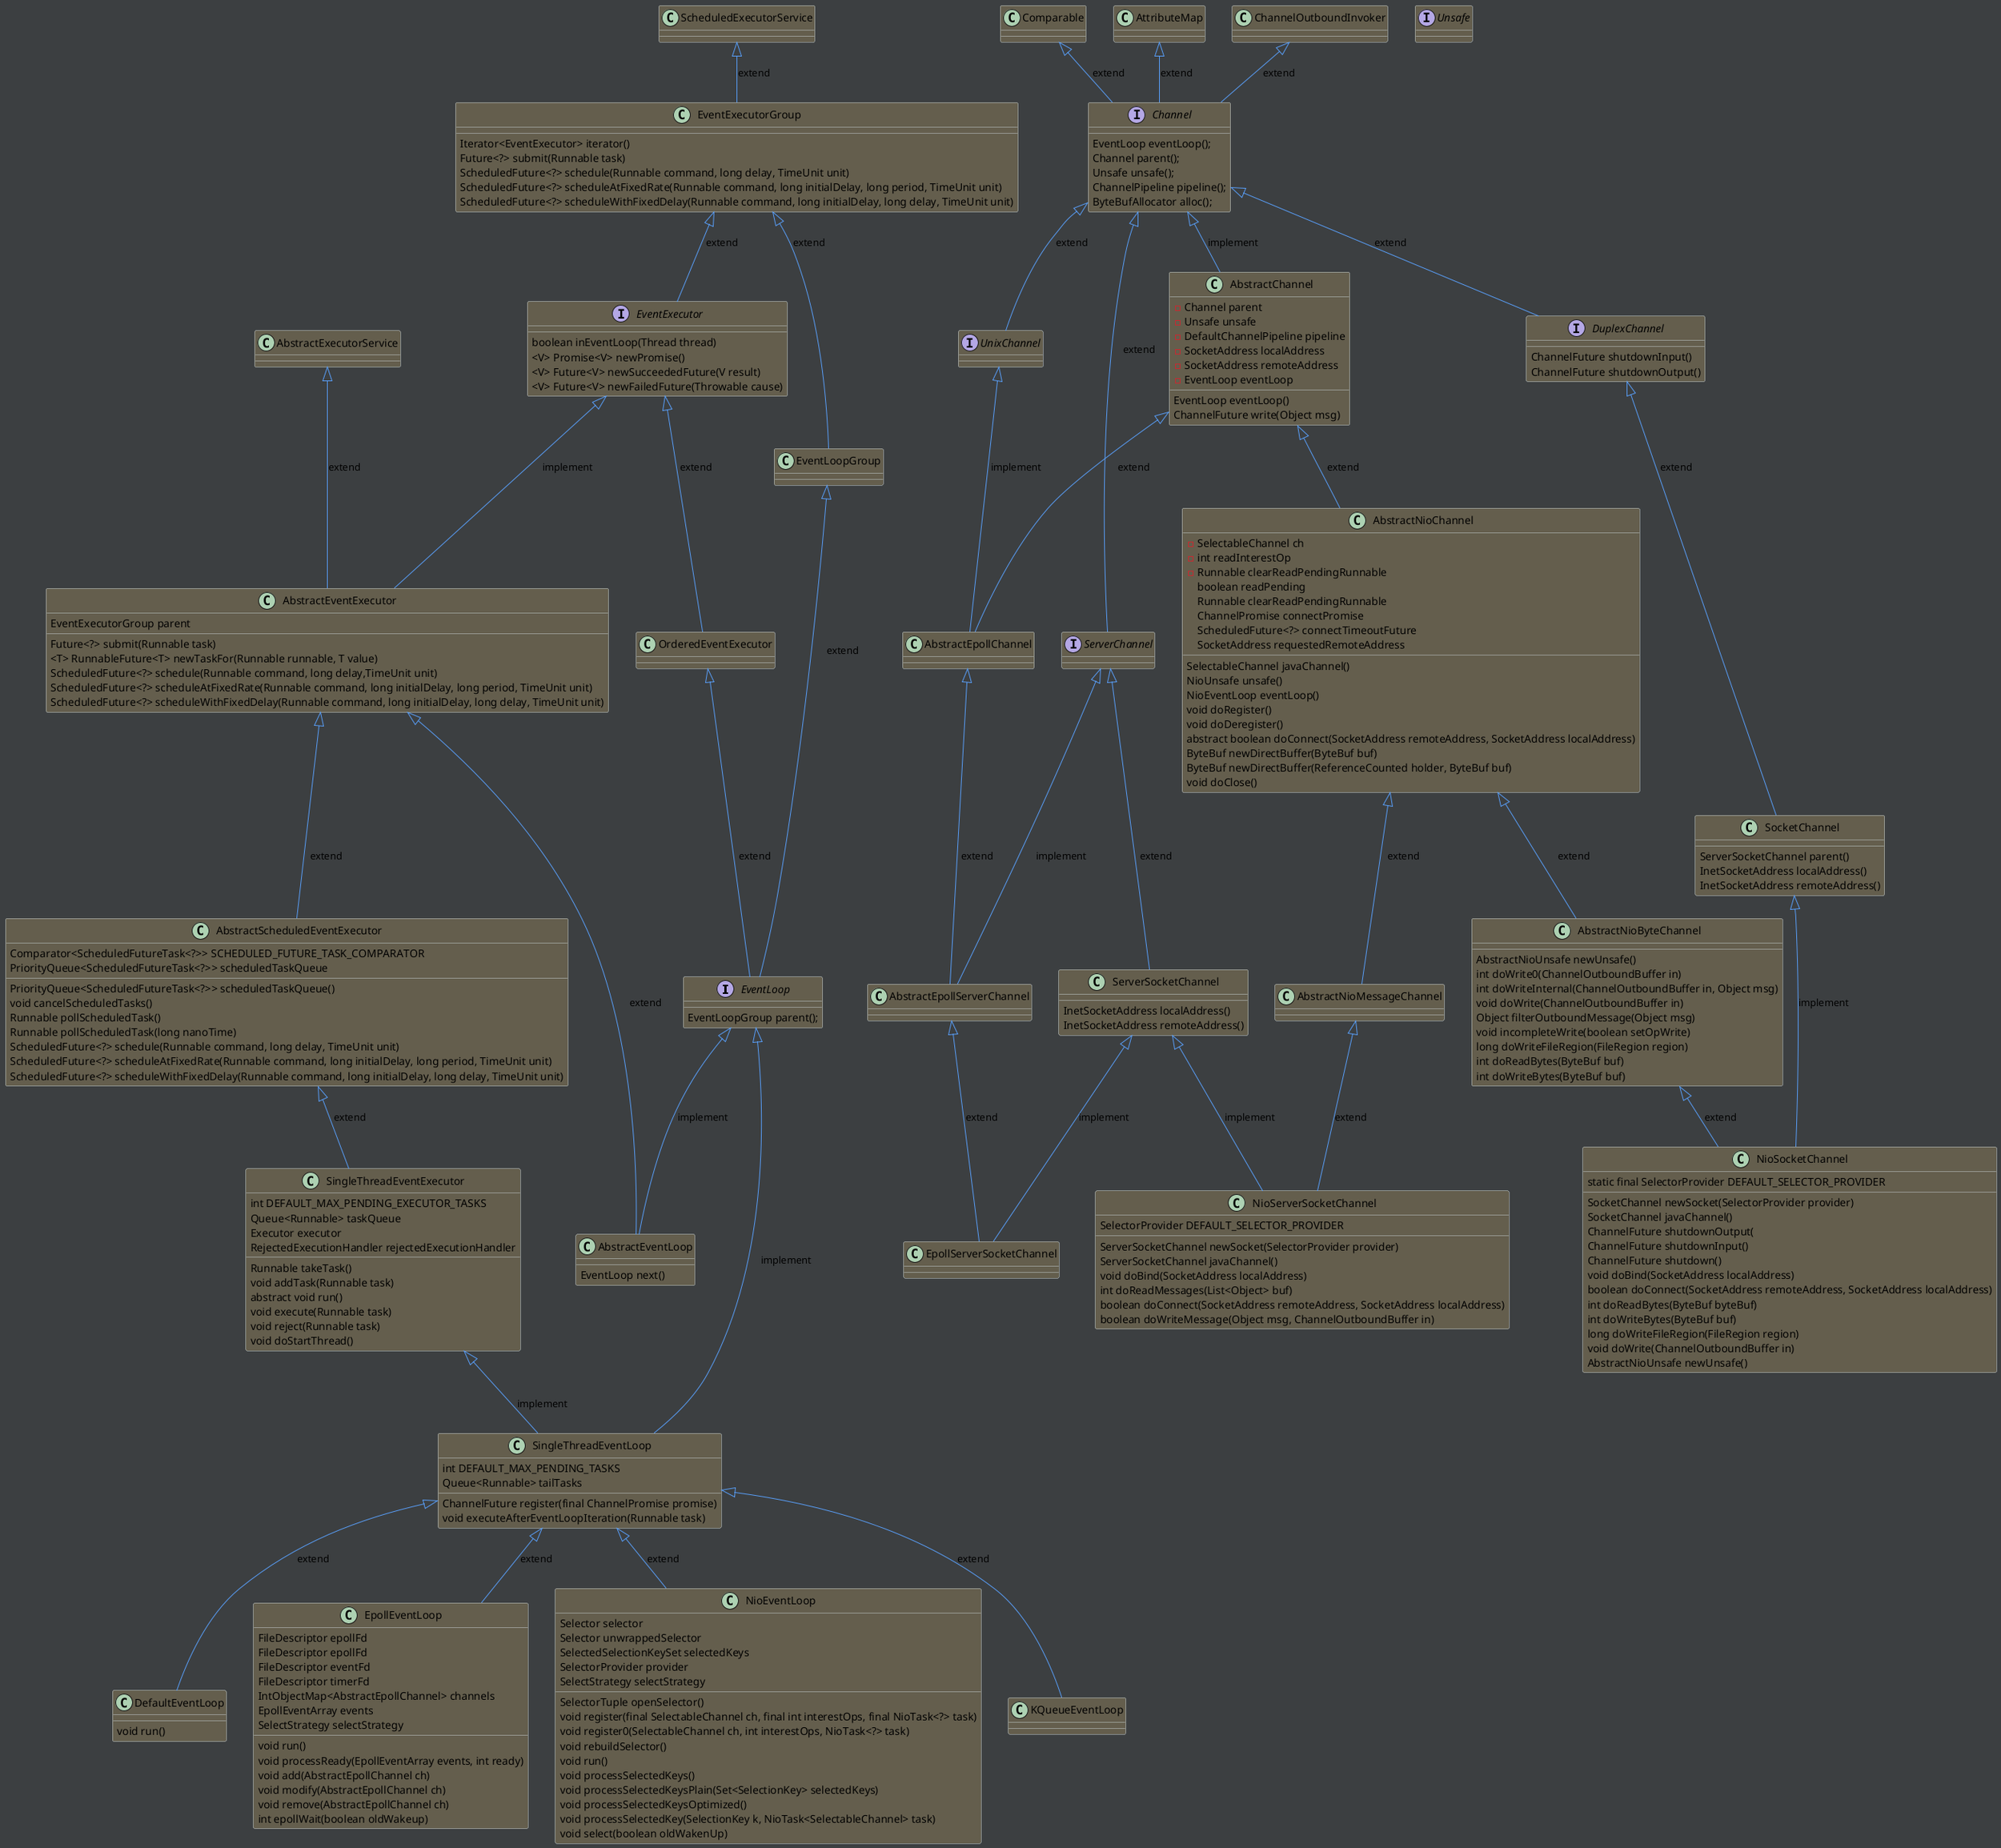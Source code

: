 @startuml


skinparam BackGroundColor #3c3f41

skinparam class {
    BorderColor #cbd5d6
    ArrowColor #589df6
    BackGroundColor #645e4d
}




interface EventLoop{
    EventLoopGroup parent();
}


class AbstractEventLoop{
    EventLoop next()
}


interface EventExecutor{
    boolean inEventLoop(Thread thread)
    <V> Promise<V> newPromise()
    <V> Future<V> newSucceededFuture(V result)
    <V> Future<V> newFailedFuture(Throwable cause)
}



interface Channel{
    EventLoop eventLoop();
    Channel parent();
    Unsafe unsafe();
    ChannelPipeline pipeline();
    ByteBufAllocator alloc();
}

interface Unsafe{

}


class AbstractChannel{
    - Channel parent
    - Unsafe unsafe
    - DefaultChannelPipeline pipeline
    - SocketAddress localAddress
    - SocketAddress remoteAddress
    - EventLoop eventLoop

    EventLoop eventLoop()
    ChannelFuture write(Object msg)


}

class AbstractNioChannel{
    - SelectableChannel ch
    - int readInterestOp
    - Runnable clearReadPendingRunnable
    boolean readPending
    Runnable clearReadPendingRunnable
    ChannelPromise connectPromise
    ScheduledFuture<?> connectTimeoutFuture
    SocketAddress requestedRemoteAddress


    SelectableChannel javaChannel()
    NioUnsafe unsafe()
    NioEventLoop eventLoop()
    void doRegister()
    void doDeregister()
    abstract boolean doConnect(SocketAddress remoteAddress, SocketAddress localAddress)
    ByteBuf newDirectBuffer(ByteBuf buf)
    ByteBuf newDirectBuffer(ReferenceCounted holder, ByteBuf buf)
    void doClose()
}


class AbstractNioByteChannel{
    AbstractNioUnsafe newUnsafe()
    int doWrite0(ChannelOutboundBuffer in)
    int doWriteInternal(ChannelOutboundBuffer in, Object msg)
    void doWrite(ChannelOutboundBuffer in)
    Object filterOutboundMessage(Object msg)
    void incompleteWrite(boolean setOpWrite)
    long doWriteFileRegion(FileRegion region)
    int doReadBytes(ByteBuf buf)
    int doWriteBytes(ByteBuf buf)

}

class NioSocketChannel{
    static final SelectorProvider DEFAULT_SELECTOR_PROVIDER

    SocketChannel newSocket(SelectorProvider provider)
    SocketChannel javaChannel()
    ChannelFuture shutdownOutput(
    ChannelFuture shutdownInput()
    ChannelFuture shutdown()
    void doBind(SocketAddress localAddress)
    boolean doConnect(SocketAddress remoteAddress, SocketAddress localAddress)
    int doReadBytes(ByteBuf byteBuf)
    int doWriteBytes(ByteBuf buf)
    long doWriteFileRegion(FileRegion region)
    void doWrite(ChannelOutboundBuffer in)
    AbstractNioUnsafe newUnsafe()

}

class SocketChannel{
     ServerSocketChannel parent()
     InetSocketAddress localAddress()
     InetSocketAddress remoteAddress()
}

class ServerSocketChannel{
    InetSocketAddress localAddress()
    InetSocketAddress remoteAddress()
}

class EpollServerSocketChannel{

}

interface DuplexChannel{
    ChannelFuture shutdownInput()
    ChannelFuture shutdownOutput()
}

class AbstractEpollServerChannel{

}

interface ServerChannel{

}

interface UnixChannel


class DefaultEventLoop{
    void run()
}


class SingleThreadEventLoop{
    int DEFAULT_MAX_PENDING_TASKS
    Queue<Runnable> tailTasks


    ChannelFuture register(final ChannelPromise promise)
    void executeAfterEventLoopIteration(Runnable task)

}

class SingleThreadEventExecutor{
    int DEFAULT_MAX_PENDING_EXECUTOR_TASKS
    Queue<Runnable> taskQueue
    Executor executor
    RejectedExecutionHandler rejectedExecutionHandler

    Runnable takeTask()
    void addTask(Runnable task)
    abstract void run()
    void execute(Runnable task)
    void reject(Runnable task)
    void doStartThread()
}


class EpollEventLoop{
FileDescriptor epollFd
    FileDescriptor epollFd
    FileDescriptor eventFd
    FileDescriptor timerFd
    IntObjectMap<AbstractEpollChannel> channels
    EpollEventArray events
    SelectStrategy selectStrategy

    void run()
    void processReady(EpollEventArray events, int ready)
    void add(AbstractEpollChannel ch)
    void modify(AbstractEpollChannel ch)
    void remove(AbstractEpollChannel ch)
    int epollWait(boolean oldWakeup)

}

class NioEventLoop{
    Selector selector
    Selector unwrappedSelector
    SelectedSelectionKeySet selectedKeys
    SelectorProvider provider
    SelectStrategy selectStrategy

    SelectorTuple openSelector()
    void register(final SelectableChannel ch, final int interestOps, final NioTask<?> task)
    void register0(SelectableChannel ch, int interestOps, NioTask<?> task)
    void rebuildSelector()
    void run()
    void processSelectedKeys()
    void processSelectedKeysPlain(Set<SelectionKey> selectedKeys)
    void processSelectedKeysOptimized()
    void processSelectedKey(SelectionKey k, NioTask<SelectableChannel> task)
    void select(boolean oldWakenUp)


}

class AbstractScheduledEventExecutor{
    Comparator<ScheduledFutureTask<?>> SCHEDULED_FUTURE_TASK_COMPARATOR
    PriorityQueue<ScheduledFutureTask<?>> scheduledTaskQueue

    PriorityQueue<ScheduledFutureTask<?>> scheduledTaskQueue()
    void cancelScheduledTasks()
    Runnable pollScheduledTask()
    Runnable pollScheduledTask(long nanoTime)
    ScheduledFuture<?> schedule(Runnable command, long delay, TimeUnit unit)
    ScheduledFuture<?> scheduleAtFixedRate(Runnable command, long initialDelay, long period, TimeUnit unit)
    ScheduledFuture<?> scheduleWithFixedDelay(Runnable command, long initialDelay, long delay, TimeUnit unit)


}

class AbstractEventExecutor{
    EventExecutorGroup parent

    Future<?> submit(Runnable task)
    <T> RunnableFuture<T> newTaskFor(Runnable runnable, T value)
    ScheduledFuture<?> schedule(Runnable command, long delay,TimeUnit unit)
    ScheduledFuture<?> scheduleAtFixedRate(Runnable command, long initialDelay, long period, TimeUnit unit)
    ScheduledFuture<?> scheduleWithFixedDelay(Runnable command, long initialDelay, long delay, TimeUnit unit)

}


class EventExecutorGroup{
    Iterator<EventExecutor> iterator()
    Future<?> submit(Runnable task)
    ScheduledFuture<?> schedule(Runnable command, long delay, TimeUnit unit)
    ScheduledFuture<?> scheduleAtFixedRate(Runnable command, long initialDelay, long period, TimeUnit unit)
    ScheduledFuture<?> scheduleWithFixedDelay(Runnable command, long initialDelay, long delay, TimeUnit unit)

}

class NioServerSocketChannel{
    SelectorProvider DEFAULT_SELECTOR_PROVIDER
    ServerSocketChannel newSocket(SelectorProvider provider)
    ServerSocketChannel javaChannel()
    void doBind(SocketAddress localAddress)
    int doReadMessages(List<Object> buf)
    boolean doConnect(SocketAddress remoteAddress, SocketAddress localAddress)
    boolean doWriteMessage(Object msg, ChannelOutboundBuffer in)

}


AbstractEventExecutor -up-|> AbstractExecutorService : extend

AbstractEventExecutor -up-|> EventExecutor : implement


AbstractEventLoop -up-|> EventLoop : implement

AbstractEventLoop -up-|> AbstractEventExecutor : extend

AbstractChannel -up-|> Channel : implement

AbstractNioChannel -up-|> AbstractChannel : extend

AbstractNioByteChannel -up-|> AbstractNioChannel : extend

NioSocketChannel -up-|> AbstractNioByteChannel : extend

NioSocketChannel -up-|> SocketChannel : implement


SocketChannel -up-|> DuplexChannel : extend


DuplexChannel -up-|> Channel : extend


Channel -up-|> ChannelOutboundInvoker : extend

Channel -up-|> AttributeMap : extend

Channel -up-|> Comparable : extend


AbstractNioMessageChannel -up-|> AbstractNioChannel : extend

NioServerSocketChannel -up-|> AbstractNioMessageChannel : extend

NioServerSocketChannel -up-|> ServerSocketChannel : implement

ServerSocketChannel -up-|> ServerChannel : extend

ServerChannel -up-|> Channel : extend


EpollServerSocketChannel -up-|> ServerSocketChannel : implement

EpollServerSocketChannel -up-|> AbstractEpollServerChannel : extend


AbstractEpollServerChannel -up-|> AbstractEpollChannel : extend

AbstractEpollServerChannel -up-|> ServerChannel : implement

AbstractEpollChannel -up-|> AbstractChannel : extend

AbstractEpollChannel -up-|> UnixChannel : implement


UnixChannel -up-|> Channel : extend


SingleThreadEventLoop -up-|> EventLoop : implement

SingleThreadEventLoop -up-|> SingleThreadEventExecutor : implement

SingleThreadEventExecutor -up-|>  AbstractScheduledEventExecutor : extend

AbstractScheduledEventExecutor -up-|> AbstractEventExecutor : extend

DefaultEventLoop -up-|> SingleThreadEventLoop : extend


EventLoop -up-|>  EventLoopGroup : extend

EventLoopGroup -up-|> EventExecutorGroup : extend

EventExecutorGroup  -up-|>  ScheduledExecutorService : extend

EventLoop -up-|> OrderedEventExecutor : extend

OrderedEventExecutor -up-|> EventExecutor : extend

EpollEventLoop -up-|> SingleThreadEventLoop : extend

NioEventLoop -up-|> SingleThreadEventLoop : extend

KQueueEventLoop -up-|> SingleThreadEventLoop : extend


EventExecutor -up-|> EventExecutorGroup : extend

@enduml